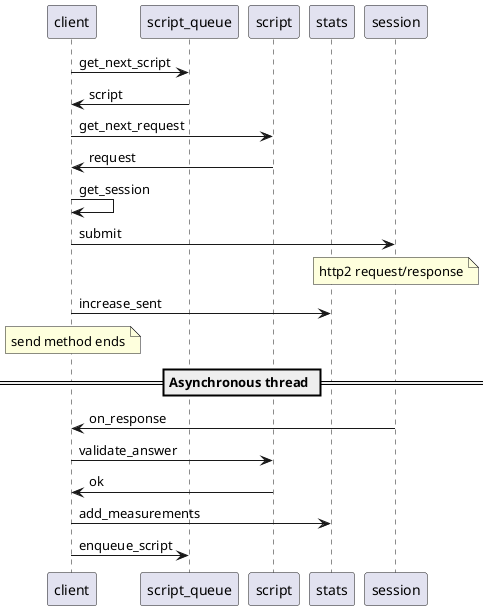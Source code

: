 @startuml
client -> script_queue: get_next_script

script_queue -> client: script

client -> script: get_next_request
script -> client: request

participant stats
client -> client: get_session
client -> session: submit
note over session: http2 request/response
client -> stats: increase_sent
note over client: send method ends
== Asynchronous thread ==
session -> client: on_response
client -> script: validate_answer
script -> client: ok

client -> stats: add_measurements
client -> script_queue: enqueue_script
@enduml
